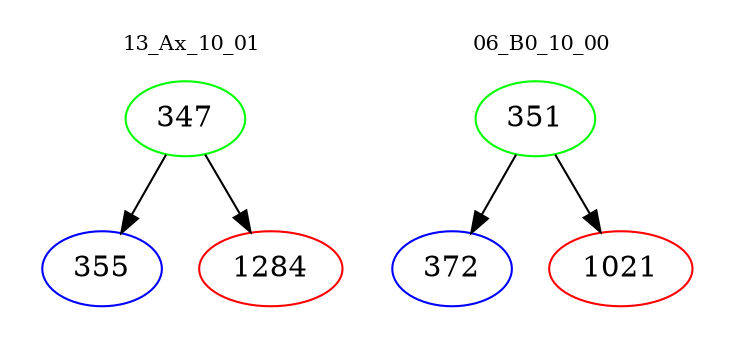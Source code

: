 digraph{
subgraph cluster_0 {
color = white
label = "13_Ax_10_01";
fontsize=10;
T0_347 [label="347", color="green"]
T0_347 -> T0_355 [color="black"]
T0_355 [label="355", color="blue"]
T0_347 -> T0_1284 [color="black"]
T0_1284 [label="1284", color="red"]
}
subgraph cluster_1 {
color = white
label = "06_B0_10_00";
fontsize=10;
T1_351 [label="351", color="green"]
T1_351 -> T1_372 [color="black"]
T1_372 [label="372", color="blue"]
T1_351 -> T1_1021 [color="black"]
T1_1021 [label="1021", color="red"]
}
}
